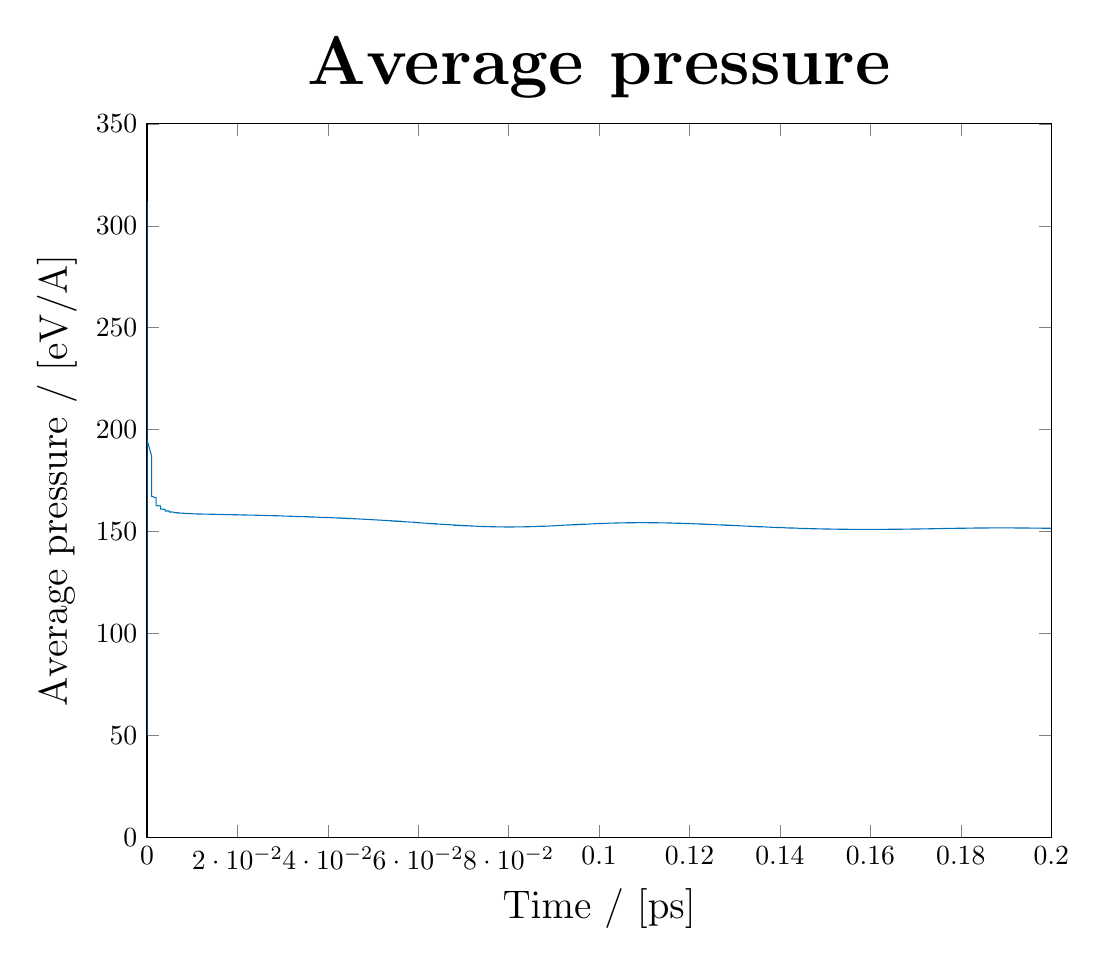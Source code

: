 % This file was created by matlab2tikz.
%
%The latest updates can be retrieved from
%  http://www.mathworks.com/matlabcentral/fileexchange/22022-matlab2tikz-matlab2tikz
%where you can also make suggestions and rate matlab2tikz.
%
\definecolor{mycolor1}{rgb}{0.0,0.447,0.741}%
%
\begin{tikzpicture}

\begin{axis}[%
width=4.521in,
height=3.566in,
at={(0.758in,0.481in)},
scale only axis,
xmin=0,
xmax=0.2,
xlabel={Time / [ps]},
ymin=0,
ymax=350,
ylabel={Average pressure / [eV/A]},
label style ={font=\Large},
axis background/.style={fill=white},
title style={font=\bfseries\Huge},
title={Average pressure}
]
\addplot [color=mycolor1,solid,forget plot]
  table[row sep=crcr]{%
0	49.54\\
0	311.798\\
0	233.87\\
0	207.903\\
0	194.926\\
0.001	187.145\\
0.001	181.963\\
0.001	178.265\\
0.001	175.495\\
0.001	173.343\\
0.001	171.625\\
0.001	170.221\\
0.001	169.054\\
0.001	168.068\\
0.001	167.226\\
0.002	166.498\\
0.002	165.862\\
0.002	165.303\\
0.002	164.808\\
0.002	164.366\\
0.002	163.971\\
0.002	163.614\\
0.002	163.291\\
0.002	162.997\\
0.002	162.73\\
0.003	162.484\\
0.003	162.259\\
0.003	162.052\\
0.003	161.86\\
0.003	161.682\\
0.003	161.517\\
0.003	161.364\\
0.003	161.221\\
0.003	161.088\\
0.003	160.963\\
0.004	160.846\\
0.004	160.736\\
0.004	160.633\\
0.004	160.536\\
0.004	160.445\\
0.004	160.359\\
0.004	160.278\\
0.004	160.201\\
0.004	160.128\\
0.004	160.06\\
0.005	159.994\\
0.005	159.933\\
0.005	159.874\\
0.005	159.818\\
0.005	159.765\\
0.005	159.714\\
0.005	159.666\\
0.005	159.62\\
0.005	159.577\\
0.005	159.535\\
0.006	159.495\\
0.006	159.457\\
0.006	159.421\\
0.006	159.386\\
0.006	159.353\\
0.006	159.321\\
0.006	159.291\\
0.006	159.262\\
0.006	159.233\\
0.006	159.207\\
0.007	159.181\\
0.007	159.156\\
0.007	159.132\\
0.007	159.109\\
0.007	159.087\\
0.007	159.066\\
0.007	159.045\\
0.007	159.025\\
0.007	159.007\\
0.007	158.988\\
0.008	158.971\\
0.008	158.954\\
0.008	158.938\\
0.008	158.922\\
0.008	158.907\\
0.008	158.892\\
0.008	158.878\\
0.008	158.864\\
0.008	158.851\\
0.008	158.838\\
0.009	158.826\\
0.009	158.814\\
0.009	158.802\\
0.009	158.791\\
0.009	158.78\\
0.009	158.769\\
0.009	158.759\\
0.009	158.749\\
0.009	158.739\\
0.009	158.73\\
0.009	158.721\\
0.01	158.712\\
0.01	158.703\\
0.01	158.695\\
0.01	158.686\\
0.01	158.678\\
0.01	158.67\\
0.01	158.662\\
0.01	158.655\\
0.01	158.648\\
0.011	158.64\\
0.011	158.633\\
0.011	158.626\\
0.011	158.619\\
0.011	158.612\\
0.011	158.606\\
0.011	158.599\\
0.011	158.593\\
0.011	158.587\\
0.011	158.58\\
0.011	158.574\\
0.012	158.568\\
0.012	158.562\\
0.012	158.556\\
0.012	158.551\\
0.012	158.545\\
0.012	158.539\\
0.012	158.534\\
0.012	158.528\\
0.012	158.523\\
0.013	158.517\\
0.013	158.512\\
0.013	158.507\\
0.013	158.502\\
0.013	158.496\\
0.013	158.491\\
0.013	158.486\\
0.013	158.481\\
0.013	158.476\\
0.013	158.471\\
0.013	158.466\\
0.014	158.461\\
0.014	158.457\\
0.014	158.452\\
0.014	158.447\\
0.014	158.442\\
0.014	158.437\\
0.014	158.432\\
0.014	158.427\\
0.014	158.422\\
0.015	158.417\\
0.015	158.413\\
0.015	158.408\\
0.015	158.403\\
0.015	158.398\\
0.015	158.393\\
0.015	158.389\\
0.015	158.384\\
0.015	158.379\\
0.015	158.374\\
0.015	158.369\\
0.016	158.365\\
0.016	158.36\\
0.016	158.355\\
0.016	158.35\\
0.016	158.345\\
0.016	158.341\\
0.016	158.336\\
0.016	158.331\\
0.016	158.326\\
0.017	158.321\\
0.017	158.317\\
0.017	158.312\\
0.017	158.307\\
0.017	158.302\\
0.017	158.297\\
0.017	158.292\\
0.017	158.287\\
0.017	158.283\\
0.017	158.278\\
0.018	158.273\\
0.018	158.268\\
0.018	158.263\\
0.018	158.258\\
0.018	158.254\\
0.018	158.249\\
0.018	158.244\\
0.018	158.239\\
0.018	158.234\\
0.018	158.229\\
0.019	158.224\\
0.019	158.219\\
0.019	158.214\\
0.019	158.21\\
0.019	158.205\\
0.019	158.2\\
0.019	158.195\\
0.019	158.19\\
0.019	158.185\\
0.019	158.18\\
0.019	158.175\\
0.02	158.171\\
0.02	158.166\\
0.02	158.161\\
0.02	158.156\\
0.02	158.151\\
0.02	158.146\\
0.02	158.141\\
0.02	158.136\\
0.02	158.131\\
0.021	158.126\\
0.021	158.121\\
0.021	158.116\\
0.021	158.111\\
0.021	158.106\\
0.021	158.101\\
0.021	158.096\\
0.021	158.091\\
0.021	158.086\\
0.021	158.081\\
0.022	158.076\\
0.022	158.071\\
0.022	158.066\\
0.022	158.061\\
0.022	158.056\\
0.022	158.051\\
0.022	158.046\\
0.022	158.041\\
0.022	158.036\\
0.022	158.031\\
0.023	158.025\\
0.023	158.02\\
0.023	158.015\\
0.023	158.01\\
0.023	158.005\\
0.023	157.999\\
0.023	157.994\\
0.023	157.989\\
0.023	157.983\\
0.023	157.978\\
0.024	157.973\\
0.024	157.967\\
0.024	157.962\\
0.024	157.956\\
0.024	157.951\\
0.024	157.945\\
0.024	157.94\\
0.024	157.934\\
0.024	157.929\\
0.024	157.923\\
0.025	157.917\\
0.025	157.912\\
0.025	157.906\\
0.025	157.9\\
0.025	157.895\\
0.025	157.889\\
0.025	157.883\\
0.025	157.877\\
0.025	157.872\\
0.025	157.866\\
0.026	157.86\\
0.026	157.854\\
0.026	157.848\\
0.026	157.842\\
0.026	157.836\\
0.026	157.83\\
0.026	157.824\\
0.026	157.818\\
0.026	157.812\\
0.026	157.806\\
0.027	157.8\\
0.027	157.794\\
0.027	157.788\\
0.027	157.782\\
0.027	157.776\\
0.027	157.77\\
0.027	157.764\\
0.027	157.758\\
0.027	157.751\\
0.027	157.745\\
0.028	157.739\\
0.028	157.733\\
0.028	157.727\\
0.028	157.72\\
0.028	157.714\\
0.028	157.708\\
0.028	157.702\\
0.028	157.695\\
0.028	157.689\\
0.028	157.683\\
0.029	157.676\\
0.029	157.67\\
0.029	157.663\\
0.029	157.657\\
0.029	157.65\\
0.029	157.644\\
0.029	157.638\\
0.029	157.631\\
0.029	157.625\\
0.029	157.618\\
0.03	157.611\\
0.03	157.605\\
0.03	157.598\\
0.03	157.592\\
0.03	157.585\\
0.03	157.578\\
0.03	157.571\\
0.03	157.565\\
0.03	157.558\\
0.03	157.551\\
0.031	157.545\\
0.031	157.538\\
0.031	157.531\\
0.031	157.524\\
0.031	157.517\\
0.031	157.511\\
0.031	157.504\\
0.031	157.497\\
0.031	157.49\\
0.031	157.483\\
0.032	157.476\\
0.032	157.469\\
0.032	157.462\\
0.032	157.455\\
0.032	157.448\\
0.032	157.441\\
0.032	157.434\\
0.032	157.427\\
0.032	157.42\\
0.032	157.413\\
0.033	157.406\\
0.033	157.399\\
0.033	157.392\\
0.033	157.384\\
0.033	157.377\\
0.033	157.37\\
0.033	157.363\\
0.033	157.355\\
0.033	157.348\\
0.033	157.341\\
0.034	157.333\\
0.034	157.326\\
0.034	157.319\\
0.034	157.311\\
0.034	157.304\\
0.034	157.296\\
0.034	157.289\\
0.034	157.281\\
0.034	157.274\\
0.034	157.266\\
0.035	157.258\\
0.035	157.251\\
0.035	157.243\\
0.035	157.235\\
0.035	157.228\\
0.035	157.22\\
0.035	157.212\\
0.035	157.204\\
0.035	157.197\\
0.035	157.189\\
0.036	157.181\\
0.036	157.173\\
0.036	157.165\\
0.036	157.157\\
0.036	157.149\\
0.036	157.142\\
0.036	157.134\\
0.036	157.126\\
0.036	157.118\\
0.036	157.109\\
0.037	157.101\\
0.037	157.093\\
0.037	157.085\\
0.037	157.077\\
0.037	157.069\\
0.037	157.061\\
0.037	157.053\\
0.037	157.044\\
0.037	157.036\\
0.037	157.028\\
0.037	157.019\\
0.038	157.011\\
0.038	157.003\\
0.038	156.994\\
0.038	156.986\\
0.038	156.978\\
0.038	156.969\\
0.038	156.961\\
0.038	156.952\\
0.038	156.944\\
0.038	156.935\\
0.039	156.927\\
0.039	156.918\\
0.039	156.909\\
0.039	156.901\\
0.039	156.892\\
0.039	156.883\\
0.039	156.875\\
0.039	156.866\\
0.039	156.857\\
0.04	156.848\\
0.04	156.839\\
0.04	156.831\\
0.04	156.822\\
0.04	156.813\\
0.04	156.804\\
0.04	156.795\\
0.04	156.786\\
0.04	156.776\\
0.04	156.767\\
0.041	156.758\\
0.041	156.749\\
0.041	156.74\\
0.041	156.731\\
0.041	156.721\\
0.041	156.712\\
0.041	156.703\\
0.041	156.693\\
0.041	156.684\\
0.041	156.674\\
0.042	156.665\\
0.042	156.655\\
0.042	156.646\\
0.042	156.636\\
0.042	156.627\\
0.042	156.617\\
0.042	156.608\\
0.042	156.598\\
0.042	156.588\\
0.042	156.578\\
0.043	156.569\\
0.043	156.559\\
0.043	156.549\\
0.043	156.539\\
0.043	156.529\\
0.043	156.519\\
0.043	156.509\\
0.043	156.499\\
0.043	156.489\\
0.043	156.479\\
0.044	156.469\\
0.044	156.459\\
0.044	156.449\\
0.044	156.439\\
0.044	156.429\\
0.044	156.418\\
0.044	156.408\\
0.044	156.398\\
0.044	156.387\\
0.044	156.377\\
0.045	156.367\\
0.045	156.356\\
0.045	156.346\\
0.045	156.335\\
0.045	156.325\\
0.045	156.314\\
0.045	156.304\\
0.045	156.293\\
0.045	156.282\\
0.045	156.272\\
0.045	156.261\\
0.046	156.25\\
0.046	156.239\\
0.046	156.228\\
0.046	156.218\\
0.046	156.207\\
0.046	156.196\\
0.046	156.185\\
0.046	156.174\\
0.046	156.163\\
0.046	156.152\\
0.047	156.141\\
0.047	156.13\\
0.047	156.118\\
0.047	156.107\\
0.047	156.096\\
0.047	156.085\\
0.047	156.073\\
0.047	156.062\\
0.047	156.051\\
0.048	156.039\\
0.048	156.028\\
0.048	156.016\\
0.048	156.005\\
0.048	155.993\\
0.048	155.982\\
0.048	155.97\\
0.048	155.958\\
0.048	155.947\\
0.048	155.935\\
0.049	155.923\\
0.049	155.911\\
0.049	155.899\\
0.049	155.887\\
0.049	155.876\\
0.049	155.864\\
0.049	155.852\\
0.049	155.84\\
0.049	155.827\\
0.049	155.815\\
0.05	155.803\\
0.05	155.791\\
0.05	155.779\\
0.05	155.767\\
0.05	155.754\\
0.05	155.742\\
0.05	155.729\\
0.05	155.717\\
0.05	155.704\\
0.05	155.692\\
0.051	155.679\\
0.051	155.667\\
0.051	155.654\\
0.051	155.642\\
0.051	155.629\\
0.051	155.616\\
0.051	155.603\\
0.051	155.59\\
0.051	155.577\\
0.051	155.564\\
0.052	155.551\\
0.052	155.538\\
0.052	155.525\\
0.052	155.512\\
0.052	155.499\\
0.052	155.486\\
0.052	155.472\\
0.052	155.459\\
0.052	155.446\\
0.052	155.432\\
0.053	155.419\\
0.053	155.405\\
0.053	155.392\\
0.053	155.378\\
0.053	155.365\\
0.053	155.351\\
0.053	155.337\\
0.053	155.323\\
0.053	155.31\\
0.053	155.296\\
0.054	155.282\\
0.054	155.268\\
0.054	155.254\\
0.054	155.24\\
0.054	155.226\\
0.054	155.212\\
0.054	155.197\\
0.054	155.183\\
0.054	155.169\\
0.054	155.155\\
0.054	155.141\\
0.055	155.126\\
0.055	155.112\\
0.055	155.097\\
0.055	155.083\\
0.055	155.068\\
0.055	155.054\\
0.055	155.039\\
0.055	155.024\\
0.055	155.01\\
0.056	154.995\\
0.056	154.98\\
0.056	154.965\\
0.056	154.951\\
0.056	154.936\\
0.056	154.921\\
0.056	154.906\\
0.056	154.891\\
0.056	154.876\\
0.056	154.861\\
0.057	154.846\\
0.057	154.831\\
0.057	154.816\\
0.057	154.801\\
0.057	154.786\\
0.057	154.77\\
0.057	154.755\\
0.057	154.74\\
0.057	154.725\\
0.057	154.709\\
0.058	154.694\\
0.058	154.679\\
0.058	154.663\\
0.058	154.648\\
0.058	154.633\\
0.058	154.617\\
0.058	154.602\\
0.058	154.587\\
0.058	154.571\\
0.058	154.556\\
0.059	154.54\\
0.059	154.525\\
0.059	154.509\\
0.059	154.494\\
0.059	154.478\\
0.059	154.462\\
0.059	154.447\\
0.059	154.431\\
0.059	154.416\\
0.059	154.4\\
0.06	154.384\\
0.06	154.369\\
0.06	154.353\\
0.06	154.337\\
0.06	154.322\\
0.06	154.306\\
0.06	154.29\\
0.06	154.275\\
0.06	154.259\\
0.06	154.243\\
0.061	154.228\\
0.061	154.212\\
0.061	154.196\\
0.061	154.18\\
0.061	154.165\\
0.061	154.149\\
0.061	154.133\\
0.061	154.118\\
0.061	154.102\\
0.061	154.086\\
0.062	154.071\\
0.062	154.055\\
0.062	154.039\\
0.062	154.024\\
0.062	154.008\\
0.062	153.993\\
0.062	153.977\\
0.062	153.961\\
0.062	153.946\\
0.062	153.93\\
0.062	153.915\\
0.063	153.899\\
0.063	153.884\\
0.063	153.868\\
0.063	153.853\\
0.063	153.837\\
0.063	153.822\\
0.063	153.806\\
0.063	153.791\\
0.063	153.776\\
0.064	153.761\\
0.064	153.745\\
0.064	153.73\\
0.064	153.715\\
0.064	153.7\\
0.064	153.685\\
0.064	153.669\\
0.064	153.654\\
0.064	153.639\\
0.064	153.624\\
0.065	153.609\\
0.065	153.594\\
0.065	153.579\\
0.065	153.565\\
0.065	153.55\\
0.065	153.535\\
0.065	153.52\\
0.065	153.506\\
0.065	153.491\\
0.065	153.476\\
0.066	153.462\\
0.066	153.447\\
0.066	153.433\\
0.066	153.418\\
0.066	153.404\\
0.066	153.39\\
0.066	153.375\\
0.066	153.361\\
0.066	153.347\\
0.066	153.333\\
0.067	153.319\\
0.067	153.305\\
0.067	153.291\\
0.067	153.277\\
0.067	153.263\\
0.067	153.249\\
0.067	153.235\\
0.067	153.222\\
0.067	153.208\\
0.067	153.194\\
0.068	153.181\\
0.068	153.167\\
0.068	153.154\\
0.068	153.14\\
0.068	153.127\\
0.068	153.114\\
0.068	153.1\\
0.068	153.087\\
0.068	153.074\\
0.068	153.061\\
0.069	153.048\\
0.069	153.035\\
0.069	153.022\\
0.069	153.01\\
0.069	152.997\\
0.069	152.984\\
0.069	152.971\\
0.069	152.959\\
0.069	152.946\\
0.069	152.934\\
0.07	152.922\\
0.07	152.909\\
0.07	152.897\\
0.07	152.885\\
0.07	152.873\\
0.07	152.861\\
0.07	152.849\\
0.07	152.837\\
0.07	152.825\\
0.07	152.814\\
0.071	152.802\\
0.071	152.79\\
0.071	152.779\\
0.071	152.768\\
0.071	152.756\\
0.071	152.745\\
0.071	152.734\\
0.071	152.723\\
0.071	152.712\\
0.071	152.701\\
0.072	152.69\\
0.072	152.679\\
0.072	152.669\\
0.072	152.658\\
0.072	152.648\\
0.072	152.637\\
0.072	152.627\\
0.072	152.617\\
0.072	152.607\\
0.072	152.597\\
0.073	152.587\\
0.073	152.577\\
0.073	152.567\\
0.073	152.558\\
0.073	152.548\\
0.073	152.539\\
0.073	152.53\\
0.073	152.521\\
0.073	152.512\\
0.073	152.503\\
0.074	152.494\\
0.074	152.485\\
0.074	152.476\\
0.074	152.468\\
0.074	152.46\\
0.074	152.452\\
0.074	152.443\\
0.074	152.435\\
0.074	152.428\\
0.074	152.42\\
0.074	152.412\\
0.075	152.405\\
0.075	152.397\\
0.075	152.39\\
0.075	152.383\\
0.075	152.376\\
0.075	152.369\\
0.075	152.362\\
0.075	152.356\\
0.075	152.349\\
0.075	152.343\\
0.076	152.336\\
0.076	152.33\\
0.076	152.324\\
0.076	152.319\\
0.076	152.313\\
0.076	152.307\\
0.076	152.302\\
0.076	152.297\\
0.076	152.291\\
0.076	152.286\\
0.077	152.281\\
0.077	152.277\\
0.077	152.272\\
0.077	152.268\\
0.077	152.263\\
0.077	152.259\\
0.077	152.255\\
0.077	152.251\\
0.077	152.247\\
0.077	152.244\\
0.078	152.24\\
0.078	152.237\\
0.078	152.233\\
0.078	152.23\\
0.078	152.227\\
0.078	152.225\\
0.078	152.222\\
0.078	152.219\\
0.078	152.217\\
0.079	152.215\\
0.079	152.212\\
0.079	152.21\\
0.079	152.209\\
0.079	152.207\\
0.079	152.205\\
0.079	152.204\\
0.079	152.203\\
0.079	152.202\\
0.079	152.201\\
0.08	152.2\\
0.08	152.199\\
0.08	152.198\\
0.08	152.198\\
0.08	152.198\\
0.08	152.197\\
0.08	152.197\\
0.08	152.198\\
0.08	152.198\\
0.08	152.198\\
0.081	152.199\\
0.081	152.199\\
0.081	152.2\\
0.081	152.201\\
0.081	152.202\\
0.081	152.203\\
0.081	152.205\\
0.081	152.206\\
0.081	152.208\\
0.081	152.21\\
0.082	152.212\\
0.082	152.214\\
0.082	152.216\\
0.082	152.218\\
0.082	152.221\\
0.082	152.223\\
0.082	152.226\\
0.082	152.229\\
0.082	152.232\\
0.082	152.235\\
0.083	152.238\\
0.083	152.241\\
0.083	152.245\\
0.083	152.249\\
0.083	152.252\\
0.083	152.256\\
0.083	152.26\\
0.083	152.264\\
0.083	152.269\\
0.083	152.273\\
0.084	152.278\\
0.084	152.282\\
0.084	152.287\\
0.084	152.292\\
0.084	152.297\\
0.084	152.302\\
0.084	152.307\\
0.084	152.312\\
0.084	152.318\\
0.084	152.324\\
0.085	152.329\\
0.085	152.335\\
0.085	152.341\\
0.085	152.347\\
0.085	152.353\\
0.085	152.36\\
0.085	152.366\\
0.085	152.373\\
0.085	152.379\\
0.085	152.386\\
0.086	152.393\\
0.086	152.4\\
0.086	152.407\\
0.086	152.414\\
0.086	152.421\\
0.086	152.429\\
0.086	152.436\\
0.086	152.444\\
0.086	152.451\\
0.086	152.459\\
0.087	152.467\\
0.087	152.475\\
0.087	152.483\\
0.087	152.491\\
0.087	152.5\\
0.087	152.508\\
0.087	152.516\\
0.087	152.525\\
0.087	152.533\\
0.087	152.542\\
0.088	152.551\\
0.088	152.56\\
0.088	152.569\\
0.088	152.578\\
0.088	152.587\\
0.088	152.596\\
0.088	152.605\\
0.088	152.614\\
0.088	152.624\\
0.088	152.633\\
0.089	152.643\\
0.089	152.653\\
0.089	152.662\\
0.089	152.672\\
0.089	152.682\\
0.089	152.692\\
0.089	152.702\\
0.089	152.712\\
0.089	152.722\\
0.089	152.732\\
0.09	152.742\\
0.09	152.752\\
0.09	152.762\\
0.09	152.773\\
0.09	152.783\\
0.09	152.794\\
0.09	152.804\\
0.09	152.815\\
0.09	152.825\\
0.09	152.836\\
0.091	152.847\\
0.091	152.857\\
0.091	152.868\\
0.091	152.879\\
0.091	152.89\\
0.091	152.901\\
0.091	152.912\\
0.091	152.923\\
0.091	152.934\\
0.091	152.945\\
0.091	152.956\\
0.092	152.967\\
0.092	152.978\\
0.092	152.989\\
0.092	153.0\\
0.092	153.011\\
0.092	153.023\\
0.092	153.034\\
0.092	153.045\\
0.092	153.056\\
0.092	153.067\\
0.093	153.079\\
0.093	153.09\\
0.093	153.101\\
0.093	153.113\\
0.093	153.124\\
0.093	153.135\\
0.093	153.147\\
0.093	153.158\\
0.093	153.169\\
0.093	153.181\\
0.094	153.192\\
0.094	153.203\\
0.094	153.215\\
0.094	153.226\\
0.094	153.238\\
0.094	153.249\\
0.094	153.26\\
0.094	153.272\\
0.094	153.283\\
0.095	153.294\\
0.095	153.305\\
0.095	153.317\\
0.095	153.328\\
0.095	153.339\\
0.095	153.35\\
0.095	153.362\\
0.095	153.373\\
0.095	153.384\\
0.095	153.395\\
0.096	153.406\\
0.096	153.417\\
0.096	153.428\\
0.096	153.439\\
0.096	153.45\\
0.096	153.461\\
0.096	153.472\\
0.096	153.483\\
0.096	153.494\\
0.096	153.505\\
0.097	153.516\\
0.097	153.526\\
0.097	153.537\\
0.097	153.548\\
0.097	153.558\\
0.097	153.569\\
0.097	153.579\\
0.097	153.59\\
0.097	153.6\\
0.097	153.611\\
0.098	153.621\\
0.098	153.631\\
0.098	153.642\\
0.098	153.652\\
0.098	153.662\\
0.098	153.672\\
0.098	153.682\\
0.098	153.692\\
0.098	153.702\\
0.098	153.712\\
0.099	153.722\\
0.099	153.731\\
0.099	153.741\\
0.099	153.751\\
0.099	153.76\\
0.099	153.77\\
0.099	153.779\\
0.099	153.789\\
0.099	153.798\\
0.099	153.807\\
0.1	153.816\\
0.1	153.825\\
0.1	153.834\\
0.1	153.843\\
0.1	153.852\\
0.1	153.861\\
0.1	153.87\\
0.1	153.878\\
0.1	153.887\\
0.1	153.895\\
0.101	153.904\\
0.101	153.912\\
0.101	153.92\\
0.101	153.929\\
0.101	153.937\\
0.101	153.945\\
0.101	153.953\\
0.101	153.961\\
0.101	153.968\\
0.101	153.976\\
0.102	153.984\\
0.102	153.991\\
0.102	153.999\\
0.102	154.006\\
0.102	154.013\\
0.102	154.021\\
0.102	154.028\\
0.102	154.035\\
0.102	154.042\\
0.102	154.049\\
0.103	154.056\\
0.103	154.062\\
0.103	154.069\\
0.103	154.076\\
0.103	154.082\\
0.103	154.088\\
0.103	154.095\\
0.103	154.101\\
0.103	154.107\\
0.103	154.113\\
0.104	154.119\\
0.104	154.125\\
0.104	154.131\\
0.104	154.136\\
0.104	154.142\\
0.104	154.147\\
0.104	154.153\\
0.104	154.158\\
0.104	154.163\\
0.104	154.168\\
0.105	154.173\\
0.105	154.178\\
0.105	154.183\\
0.105	154.188\\
0.105	154.192\\
0.105	154.197\\
0.105	154.202\\
0.105	154.206\\
0.105	154.21\\
0.105	154.214\\
0.106	154.218\\
0.106	154.222\\
0.106	154.226\\
0.106	154.23\\
0.106	154.234\\
0.106	154.237\\
0.106	154.241\\
0.106	154.244\\
0.106	154.247\\
0.106	154.25\\
0.107	154.254\\
0.107	154.257\\
0.107	154.26\\
0.107	154.262\\
0.107	154.265\\
0.107	154.268\\
0.107	154.27\\
0.107	154.273\\
0.107	154.275\\
0.107	154.277\\
0.107	154.279\\
0.108	154.281\\
0.108	154.283\\
0.108	154.285\\
0.108	154.286\\
0.108	154.288\\
0.108	154.29\\
0.108	154.291\\
0.108	154.292\\
0.108	154.293\\
0.108	154.295\\
0.109	154.296\\
0.109	154.297\\
0.109	154.297\\
0.109	154.298\\
0.109	154.299\\
0.109	154.299\\
0.109	154.3\\
0.109	154.3\\
0.109	154.3\\
0.11	154.3\\
0.11	154.3\\
0.11	154.3\\
0.11	154.3\\
0.11	154.3\\
0.11	154.3\\
0.11	154.299\\
0.11	154.299\\
0.11	154.298\\
0.11	154.297\\
0.111	154.297\\
0.111	154.296\\
0.111	154.295\\
0.111	154.294\\
0.111	154.292\\
0.111	154.291\\
0.111	154.29\\
0.111	154.288\\
0.111	154.287\\
0.111	154.285\\
0.112	154.283\\
0.112	154.281\\
0.112	154.28\\
0.112	154.278\\
0.112	154.275\\
0.112	154.273\\
0.112	154.271\\
0.112	154.269\\
0.112	154.266\\
0.112	154.263\\
0.113	154.261\\
0.113	154.258\\
0.113	154.255\\
0.113	154.252\\
0.113	154.249\\
0.113	154.246\\
0.113	154.243\\
0.113	154.24\\
0.113	154.236\\
0.113	154.233\\
0.114	154.229\\
0.114	154.226\\
0.114	154.222\\
0.114	154.218\\
0.114	154.214\\
0.114	154.21\\
0.114	154.206\\
0.114	154.202\\
0.114	154.198\\
0.114	154.194\\
0.115	154.189\\
0.115	154.185\\
0.115	154.18\\
0.115	154.175\\
0.115	154.171\\
0.115	154.166\\
0.115	154.161\\
0.115	154.156\\
0.115	154.151\\
0.115	154.146\\
0.116	154.141\\
0.116	154.136\\
0.116	154.13\\
0.116	154.125\\
0.116	154.119\\
0.116	154.114\\
0.116	154.108\\
0.116	154.102\\
0.116	154.096\\
0.116	154.091\\
0.117	154.085\\
0.117	154.079\\
0.117	154.073\\
0.117	154.067\\
0.117	154.06\\
0.117	154.054\\
0.117	154.048\\
0.117	154.041\\
0.117	154.035\\
0.117	154.028\\
0.118	154.022\\
0.118	154.015\\
0.118	154.008\\
0.118	154.002\\
0.118	153.995\\
0.118	153.988\\
0.118	153.981\\
0.118	153.974\\
0.118	153.967\\
0.118	153.96\\
0.119	153.953\\
0.119	153.945\\
0.119	153.938\\
0.119	153.931\\
0.119	153.923\\
0.119	153.916\\
0.119	153.908\\
0.119	153.901\\
0.119	153.893\\
0.119	153.885\\
0.12	153.878\\
0.12	153.87\\
0.12	153.862\\
0.12	153.854\\
0.12	153.846\\
0.12	153.838\\
0.12	153.83\\
0.12	153.822\\
0.12	153.814\\
0.12	153.806\\
0.121	153.798\\
0.121	153.789\\
0.121	153.781\\
0.121	153.773\\
0.121	153.764\\
0.121	153.756\\
0.121	153.748\\
0.121	153.739\\
0.121	153.73\\
0.121	153.722\\
0.122	153.713\\
0.122	153.704\\
0.122	153.696\\
0.122	153.687\\
0.122	153.678\\
0.122	153.669\\
0.122	153.661\\
0.122	153.652\\
0.122	153.643\\
0.122	153.634\\
0.123	153.625\\
0.123	153.616\\
0.123	153.607\\
0.123	153.597\\
0.123	153.588\\
0.123	153.579\\
0.123	153.57\\
0.123	153.561\\
0.123	153.551\\
0.123	153.542\\
0.124	153.533\\
0.124	153.523\\
0.124	153.514\\
0.124	153.505\\
0.124	153.495\\
0.124	153.486\\
0.124	153.476\\
0.124	153.467\\
0.124	153.457\\
0.124	153.447\\
0.124	153.438\\
0.125	153.428\\
0.125	153.418\\
0.125	153.409\\
0.125	153.399\\
0.125	153.389\\
0.125	153.38\\
0.125	153.37\\
0.125	153.36\\
0.125	153.35\\
0.126	153.34\\
0.126	153.33\\
0.126	153.321\\
0.126	153.31\\
0.126	153.301\\
0.126	153.291\\
0.126	153.281\\
0.126	153.271\\
0.126	153.261\\
0.126	153.251\\
0.127	153.241\\
0.127	153.231\\
0.127	153.22\\
0.127	153.21\\
0.127	153.2\\
0.127	153.19\\
0.127	153.18\\
0.127	153.17\\
0.127	153.16\\
0.127	153.149\\
0.128	153.139\\
0.128	153.129\\
0.128	153.119\\
0.128	153.108\\
0.128	153.098\\
0.128	153.088\\
0.128	153.078\\
0.128	153.067\\
0.128	153.057\\
0.128	153.047\\
0.129	153.036\\
0.129	153.026\\
0.129	153.016\\
0.129	153.006\\
0.129	152.995\\
0.129	152.985\\
0.129	152.974\\
0.129	152.964\\
0.129	152.954\\
0.129	152.943\\
0.13	152.933\\
0.13	152.923\\
0.13	152.912\\
0.13	152.902\\
0.13	152.891\\
0.13	152.881\\
0.13	152.87\\
0.13	152.86\\
0.13	152.85\\
0.13	152.839\\
0.131	152.829\\
0.131	152.818\\
0.131	152.808\\
0.131	152.797\\
0.131	152.787\\
0.131	152.776\\
0.131	152.766\\
0.131	152.756\\
0.131	152.745\\
0.131	152.735\\
0.132	152.724\\
0.132	152.714\\
0.132	152.703\\
0.132	152.693\\
0.132	152.682\\
0.132	152.672\\
0.132	152.661\\
0.132	152.651\\
0.132	152.641\\
0.132	152.63\\
0.133	152.62\\
0.133	152.609\\
0.133	152.599\\
0.133	152.589\\
0.133	152.578\\
0.133	152.568\\
0.133	152.558\\
0.133	152.547\\
0.133	152.537\\
0.133	152.526\\
0.134	152.516\\
0.134	152.506\\
0.134	152.495\\
0.134	152.485\\
0.134	152.475\\
0.134	152.465\\
0.134	152.454\\
0.134	152.444\\
0.134	152.434\\
0.134	152.424\\
0.135	152.413\\
0.135	152.403\\
0.135	152.393\\
0.135	152.383\\
0.135	152.373\\
0.135	152.363\\
0.135	152.353\\
0.135	152.343\\
0.135	152.333\\
0.135	152.322\\
0.136	152.312\\
0.136	152.303\\
0.136	152.292\\
0.136	152.282\\
0.136	152.273\\
0.136	152.263\\
0.136	152.253\\
0.136	152.243\\
0.136	152.233\\
0.136	152.223\\
0.137	152.213\\
0.137	152.204\\
0.137	152.194\\
0.137	152.184\\
0.137	152.174\\
0.137	152.165\\
0.137	152.155\\
0.137	152.145\\
0.137	152.136\\
0.137	152.126\\
0.138	152.117\\
0.138	152.107\\
0.138	152.098\\
0.138	152.088\\
0.138	152.079\\
0.138	152.069\\
0.138	152.06\\
0.138	152.05\\
0.138	152.041\\
0.138	152.032\\
0.139	152.022\\
0.139	152.013\\
0.139	152.004\\
0.139	151.995\\
0.139	151.985\\
0.139	151.976\\
0.139	151.967\\
0.139	151.958\\
0.139	151.949\\
0.139	151.94\\
0.14	151.931\\
0.14	151.922\\
0.14	151.913\\
0.14	151.904\\
0.14	151.895\\
0.14	151.886\\
0.14	151.877\\
0.14	151.869\\
0.14	151.86\\
0.14	151.851\\
0.141	151.842\\
0.141	151.834\\
0.141	151.825\\
0.141	151.816\\
0.141	151.808\\
0.141	151.799\\
0.141	151.791\\
0.141	151.782\\
0.141	151.774\\
0.141	151.766\\
0.142	151.757\\
0.142	151.749\\
0.142	151.741\\
0.142	151.733\\
0.142	151.725\\
0.142	151.716\\
0.142	151.708\\
0.142	151.7\\
0.142	151.692\\
0.142	151.684\\
0.143	151.676\\
0.143	151.668\\
0.143	151.661\\
0.143	151.653\\
0.143	151.645\\
0.143	151.637\\
0.143	151.63\\
0.143	151.622\\
0.143	151.614\\
0.143	151.607\\
0.144	151.599\\
0.144	151.592\\
0.144	151.584\\
0.144	151.577\\
0.144	151.57\\
0.144	151.562\\
0.144	151.555\\
0.144	151.548\\
0.144	151.541\\
0.144	151.533\\
0.145	151.526\\
0.145	151.519\\
0.145	151.512\\
0.145	151.505\\
0.145	151.498\\
0.145	151.491\\
0.145	151.484\\
0.145	151.478\\
0.145	151.471\\
0.145	151.464\\
0.146	151.457\\
0.146	151.451\\
0.146	151.444\\
0.146	151.438\\
0.146	151.431\\
0.146	151.424\\
0.146	151.418\\
0.146	151.412\\
0.146	151.405\\
0.146	151.399\\
0.147	151.393\\
0.147	151.386\\
0.147	151.38\\
0.147	151.374\\
0.147	151.368\\
0.147	151.362\\
0.147	151.356\\
0.147	151.35\\
0.147	151.344\\
0.147	151.338\\
0.148	151.332\\
0.148	151.327\\
0.148	151.321\\
0.148	151.315\\
0.148	151.31\\
0.148	151.304\\
0.148	151.298\\
0.148	151.293\\
0.148	151.287\\
0.148	151.282\\
0.149	151.277\\
0.149	151.271\\
0.149	151.266\\
0.149	151.261\\
0.149	151.256\\
0.149	151.251\\
0.149	151.246\\
0.149	151.241\\
0.149	151.236\\
0.149	151.231\\
0.149	151.226\\
0.15	151.221\\
0.15	151.216\\
0.15	151.212\\
0.15	151.207\\
0.15	151.202\\
0.15	151.198\\
0.15	151.193\\
0.15	151.189\\
0.15	151.185\\
0.15	151.18\\
0.151	151.176\\
0.151	151.172\\
0.151	151.167\\
0.151	151.163\\
0.151	151.159\\
0.151	151.155\\
0.151	151.151\\
0.151	151.147\\
0.151	151.143\\
0.151	151.14\\
0.152	151.136\\
0.152	151.132\\
0.152	151.129\\
0.152	151.125\\
0.152	151.121\\
0.152	151.118\\
0.152	151.115\\
0.152	151.111\\
0.152	151.108\\
0.152	151.105\\
0.153	151.102\\
0.153	151.099\\
0.153	151.095\\
0.153	151.092\\
0.153	151.089\\
0.153	151.087\\
0.153	151.084\\
0.153	151.081\\
0.153	151.078\\
0.153	151.076\\
0.154	151.073\\
0.154	151.07\\
0.154	151.068\\
0.154	151.065\\
0.154	151.063\\
0.154	151.06\\
0.154	151.058\\
0.154	151.056\\
0.154	151.054\\
0.154	151.052\\
0.155	151.05\\
0.155	151.048\\
0.155	151.046\\
0.155	151.044\\
0.155	151.042\\
0.155	151.04\\
0.155	151.038\\
0.155	151.036\\
0.155	151.035\\
0.155	151.033\\
0.156	151.032\\
0.156	151.03\\
0.156	151.029\\
0.156	151.027\\
0.156	151.026\\
0.156	151.025\\
0.156	151.023\\
0.156	151.022\\
0.156	151.021\\
0.157	151.02\\
0.157	151.019\\
0.157	151.018\\
0.157	151.017\\
0.157	151.016\\
0.157	151.015\\
0.157	151.014\\
0.157	151.013\\
0.157	151.013\\
0.157	151.012\\
0.158	151.011\\
0.158	151.011\\
0.158	151.01\\
0.158	151.01\\
0.158	151.009\\
0.158	151.009\\
0.158	151.008\\
0.158	151.008\\
0.158	151.007\\
0.158	151.007\\
0.159	151.007\\
0.159	151.007\\
0.159	151.007\\
0.159	151.006\\
0.159	151.006\\
0.159	151.006\\
0.159	151.006\\
0.159	151.006\\
0.159	151.006\\
0.159	151.006\\
0.16	151.007\\
0.16	151.007\\
0.16	151.007\\
0.16	151.007\\
0.16	151.007\\
0.16	151.008\\
0.16	151.008\\
0.16	151.008\\
0.16	151.009\\
0.16	151.009\\
0.161	151.01\\
0.161	151.01\\
0.161	151.011\\
0.161	151.011\\
0.161	151.012\\
0.161	151.013\\
0.161	151.013\\
0.161	151.014\\
0.161	151.015\\
0.161	151.015\\
0.162	151.016\\
0.162	151.017\\
0.162	151.018\\
0.162	151.019\\
0.162	151.02\\
0.162	151.02\\
0.162	151.022\\
0.162	151.023\\
0.162	151.024\\
0.162	151.025\\
0.163	151.026\\
0.163	151.027\\
0.163	151.028\\
0.163	151.029\\
0.163	151.03\\
0.163	151.031\\
0.163	151.033\\
0.163	151.034\\
0.163	151.035\\
0.163	151.037\\
0.164	151.038\\
0.164	151.039\\
0.164	151.041\\
0.164	151.042\\
0.164	151.044\\
0.164	151.045\\
0.164	151.047\\
0.164	151.048\\
0.164	151.05\\
0.164	151.052\\
0.165	151.053\\
0.165	151.055\\
0.165	151.056\\
0.165	151.058\\
0.165	151.06\\
0.165	151.062\\
0.165	151.064\\
0.165	151.065\\
0.165	151.067\\
0.165	151.069\\
0.166	151.071\\
0.166	151.073\\
0.166	151.075\\
0.166	151.077\\
0.166	151.079\\
0.166	151.081\\
0.166	151.083\\
0.166	151.085\\
0.166	151.088\\
0.166	151.09\\
0.167	151.092\\
0.167	151.094\\
0.167	151.097\\
0.167	151.099\\
0.167	151.101\\
0.167	151.104\\
0.167	151.106\\
0.167	151.109\\
0.167	151.111\\
0.167	151.114\\
0.168	151.116\\
0.168	151.119\\
0.168	151.121\\
0.168	151.124\\
0.168	151.127\\
0.168	151.129\\
0.168	151.132\\
0.168	151.135\\
0.168	151.138\\
0.168	151.141\\
0.169	151.143\\
0.169	151.146\\
0.169	151.149\\
0.169	151.152\\
0.169	151.155\\
0.169	151.158\\
0.169	151.161\\
0.169	151.164\\
0.169	151.167\\
0.169	151.171\\
0.17	151.174\\
0.17	151.177\\
0.17	151.18\\
0.17	151.183\\
0.17	151.187\\
0.17	151.19\\
0.17	151.193\\
0.17	151.197\\
0.17	151.2\\
0.17	151.203\\
0.171	151.207\\
0.171	151.21\\
0.171	151.214\\
0.171	151.217\\
0.171	151.221\\
0.171	151.225\\
0.171	151.228\\
0.171	151.232\\
0.171	151.235\\
0.171	151.239\\
0.172	151.243\\
0.172	151.246\\
0.172	151.25\\
0.172	151.254\\
0.172	151.258\\
0.172	151.262\\
0.172	151.265\\
0.172	151.269\\
0.172	151.273\\
0.172	151.277\\
0.173	151.281\\
0.173	151.285\\
0.173	151.288\\
0.173	151.292\\
0.173	151.296\\
0.173	151.3\\
0.173	151.304\\
0.173	151.308\\
0.173	151.312\\
0.173	151.316\\
0.174	151.32\\
0.174	151.324\\
0.174	151.328\\
0.174	151.332\\
0.174	151.336\\
0.174	151.34\\
0.174	151.344\\
0.174	151.349\\
0.174	151.353\\
0.174	151.357\\
0.175	151.361\\
0.175	151.365\\
0.175	151.369\\
0.175	151.373\\
0.175	151.377\\
0.175	151.381\\
0.175	151.385\\
0.175	151.389\\
0.175	151.393\\
0.175	151.398\\
0.176	151.402\\
0.176	151.406\\
0.176	151.41\\
0.176	151.414\\
0.176	151.418\\
0.176	151.422\\
0.176	151.426\\
0.176	151.43\\
0.176	151.434\\
0.176	151.438\\
0.177	151.442\\
0.177	151.446\\
0.177	151.45\\
0.177	151.454\\
0.177	151.458\\
0.177	151.462\\
0.177	151.466\\
0.177	151.47\\
0.177	151.474\\
0.177	151.478\\
0.178	151.482\\
0.178	151.486\\
0.178	151.49\\
0.178	151.494\\
0.178	151.497\\
0.178	151.501\\
0.178	151.505\\
0.178	151.509\\
0.178	151.513\\
0.178	151.517\\
0.179	151.52\\
0.179	151.524\\
0.179	151.528\\
0.179	151.531\\
0.179	151.535\\
0.179	151.539\\
0.179	151.542\\
0.179	151.546\\
0.179	151.549\\
0.179	151.553\\
0.18	151.557\\
0.18	151.56\\
0.18	151.564\\
0.18	151.567\\
0.18	151.57\\
0.18	151.574\\
0.18	151.577\\
0.18	151.581\\
0.18	151.584\\
0.18	151.587\\
0.181	151.59\\
0.181	151.594\\
0.181	151.597\\
0.181	151.6\\
0.181	151.603\\
0.181	151.606\\
0.181	151.609\\
0.181	151.613\\
0.181	151.615\\
0.181	151.619\\
0.182	151.621\\
0.182	151.624\\
0.182	151.627\\
0.182	151.63\\
0.182	151.633\\
0.182	151.636\\
0.182	151.638\\
0.182	151.641\\
0.182	151.644\\
0.182	151.647\\
0.182	151.649\\
0.183	151.652\\
0.183	151.654\\
0.183	151.657\\
0.183	151.659\\
0.183	151.661\\
0.183	151.664\\
0.183	151.666\\
0.183	151.668\\
0.183	151.671\\
0.183	151.673\\
0.184	151.675\\
0.184	151.677\\
0.184	151.679\\
0.184	151.681\\
0.184	151.684\\
0.184	151.685\\
0.184	151.687\\
0.184	151.689\\
0.184	151.691\\
0.184	151.693\\
0.185	151.695\\
0.185	151.696\\
0.185	151.698\\
0.185	151.7\\
0.185	151.701\\
0.185	151.703\\
0.185	151.704\\
0.185	151.706\\
0.185	151.707\\
0.185	151.708\\
0.186	151.71\\
0.186	151.711\\
0.186	151.712\\
0.186	151.714\\
0.186	151.715\\
0.186	151.716\\
0.186	151.717\\
0.186	151.718\\
0.186	151.719\\
0.186	151.72\\
0.187	151.721\\
0.187	151.722\\
0.187	151.722\\
0.187	151.723\\
0.187	151.724\\
0.187	151.725\\
0.187	151.725\\
0.187	151.726\\
0.187	151.726\\
0.188	151.727\\
0.188	151.727\\
0.188	151.728\\
0.188	151.728\\
0.188	151.729\\
0.188	151.729\\
0.188	151.729\\
0.188	151.73\\
0.188	151.73\\
0.188	151.73\\
0.189	151.73\\
0.189	151.73\\
0.189	151.73\\
0.189	151.73\\
0.189	151.73\\
0.189	151.73\\
0.189	151.73\\
0.189	151.73\\
0.189	151.73\\
0.189	151.73\\
0.19	151.729\\
0.19	151.729\\
0.19	151.729\\
0.19	151.728\\
0.19	151.728\\
0.19	151.727\\
0.19	151.727\\
0.19	151.726\\
0.19	151.726\\
0.19	151.725\\
0.191	151.725\\
0.191	151.724\\
0.191	151.723\\
0.191	151.723\\
0.191	151.722\\
0.191	151.721\\
0.191	151.72\\
0.191	151.719\\
0.191	151.719\\
0.191	151.718\\
0.192	151.717\\
0.192	151.716\\
0.192	151.715\\
0.192	151.714\\
0.192	151.712\\
0.192	151.711\\
0.192	151.71\\
0.192	151.709\\
0.192	151.708\\
0.192	151.706\\
0.193	151.705\\
0.193	151.704\\
0.193	151.702\\
0.193	151.701\\
0.193	151.7\\
0.193	151.698\\
0.193	151.697\\
0.193	151.695\\
0.193	151.694\\
0.193	151.692\\
0.194	151.69\\
0.194	151.689\\
0.194	151.687\\
0.194	151.685\\
0.194	151.684\\
0.194	151.682\\
0.194	151.68\\
0.194	151.678\\
0.194	151.676\\
0.194	151.674\\
0.195	151.672\\
0.195	151.67\\
0.195	151.668\\
0.195	151.666\\
0.195	151.664\\
0.195	151.662\\
0.195	151.66\\
0.195	151.658\\
0.195	151.656\\
0.195	151.654\\
0.196	151.651\\
0.196	151.649\\
0.196	151.647\\
0.196	151.644\\
0.196	151.642\\
0.196	151.64\\
0.196	151.637\\
0.196	151.635\\
0.196	151.632\\
0.196	151.63\\
0.197	151.627\\
0.197	151.625\\
0.197	151.622\\
0.197	151.62\\
0.197	151.617\\
0.197	151.614\\
0.197	151.612\\
0.197	151.609\\
0.197	151.606\\
0.197	151.603\\
0.198	151.601\\
0.198	151.598\\
0.198	151.595\\
0.198	151.592\\
0.198	151.589\\
0.198	151.586\\
0.198	151.583\\
0.198	151.581\\
0.198	151.577\\
0.198	151.575\\
0.199	151.571\\
0.199	151.568\\
0.199	151.565\\
0.199	151.562\\
0.199	151.559\\
0.199	151.556\\
0.199	151.553\\
0.199	151.549\\
0.199	151.546\\
0.199	151.543\\
0.2	151.54\\
0.2	151.536\\
0.2	151.533\\
0.2	151.53\\
0.2	151.526\\
};
\end{axis}
\end{tikzpicture}%